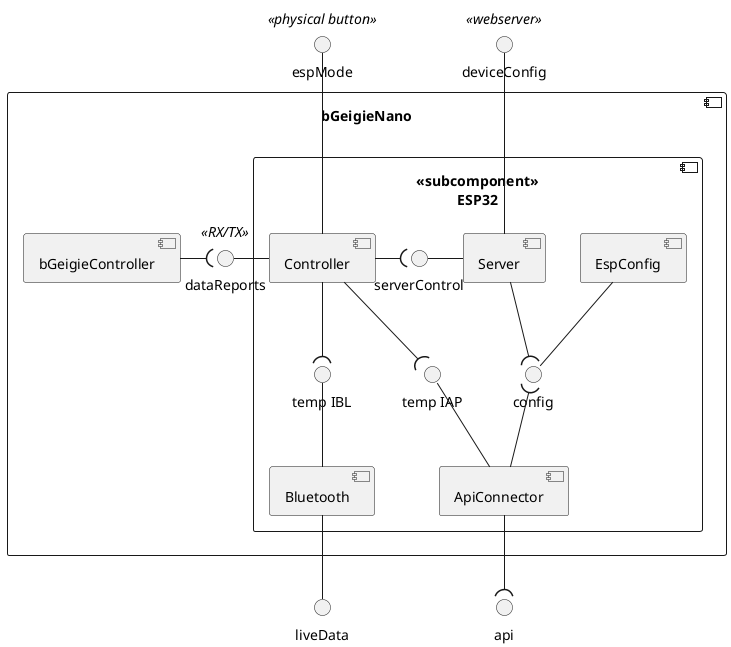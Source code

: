 @startuml

interface espMode<<physical button>>
interface deviceConfig<<webserver>>
interface liveData
interface api

component bGeigieNano\n {
    interface dataReports<<RX/TX>>
    component bGeigieController

    component <<subcomponent>>\nESP32\n {
        interface IBL as "temp IBL"
        interface IAP as "temp IAP"
        interface serverControl
        component Controller
        component Server
        component ApiConnector
        component Bluetooth
        component EspConfig

        ''' For ordering '''
        Server -[hidden]> EspConfig
        ''''''

        Controller -( serverControl
        serverControl - Server
        dataReports - Controller
        config )-u- Server
        config -u- EspConfig
        deviceConfig -d- Server
        espMode -d- Controller
        IBL )-u- Controller
        IBL -d- Bluetooth
        IAP )-u- Controller
        IAP -d- ApiConnector
        ApiConnector -u-( config

        liveData -u- Bluetooth
        api )-u- ApiConnector
    }

    bGeigieController -( dataReports

}

@enduml